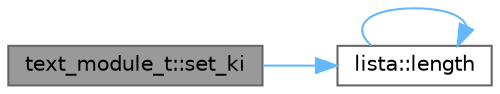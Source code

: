 digraph "text_module_t::set_ki"
{
 // LATEX_PDF_SIZE
  bgcolor="transparent";
  edge [fontname=Helvetica,fontsize=10,labelfontname=Helvetica,labelfontsize=10];
  node [fontname=Helvetica,fontsize=10,shape=box,height=0.2,width=0.4];
  rankdir="LR";
  Node1 [id="Node000001",label="text_module_t::set_ki",height=0.2,width=0.4,color="gray40", fillcolor="grey60", style="filled", fontcolor="black",tooltip=" "];
  Node1 -> Node2 [id="edge1_Node000001_Node000002",color="steelblue1",style="solid",tooltip=" "];
  Node2 [id="Node000002",label="lista::length",height=0.2,width=0.4,color="grey40", fillcolor="white", style="filled",URL="$classlista.html#a5baaf78ac201a75e49f18110daed7fd6",tooltip=" "];
  Node2 -> Node2 [id="edge2_Node000002_Node000002",color="steelblue1",style="solid",tooltip=" "];
}
